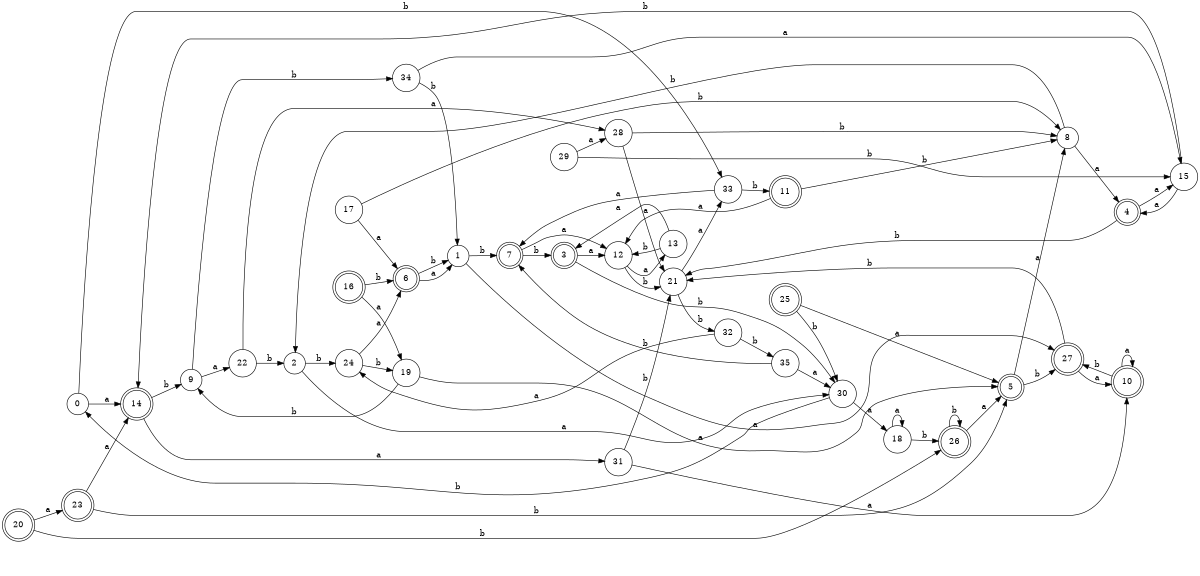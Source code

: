 digraph n29_6 {
__start0 [label="" shape="none"];

rankdir=LR;
size="8,5";

s0 [style="filled", color="black", fillcolor="white" shape="circle", label="0"];
s1 [style="filled", color="black", fillcolor="white" shape="circle", label="1"];
s2 [style="filled", color="black", fillcolor="white" shape="circle", label="2"];
s3 [style="rounded,filled", color="black", fillcolor="white" shape="doublecircle", label="3"];
s4 [style="rounded,filled", color="black", fillcolor="white" shape="doublecircle", label="4"];
s5 [style="rounded,filled", color="black", fillcolor="white" shape="doublecircle", label="5"];
s6 [style="rounded,filled", color="black", fillcolor="white" shape="doublecircle", label="6"];
s7 [style="rounded,filled", color="black", fillcolor="white" shape="doublecircle", label="7"];
s8 [style="filled", color="black", fillcolor="white" shape="circle", label="8"];
s9 [style="filled", color="black", fillcolor="white" shape="circle", label="9"];
s10 [style="rounded,filled", color="black", fillcolor="white" shape="doublecircle", label="10"];
s11 [style="rounded,filled", color="black", fillcolor="white" shape="doublecircle", label="11"];
s12 [style="filled", color="black", fillcolor="white" shape="circle", label="12"];
s13 [style="filled", color="black", fillcolor="white" shape="circle", label="13"];
s14 [style="rounded,filled", color="black", fillcolor="white" shape="doublecircle", label="14"];
s15 [style="filled", color="black", fillcolor="white" shape="circle", label="15"];
s16 [style="rounded,filled", color="black", fillcolor="white" shape="doublecircle", label="16"];
s17 [style="filled", color="black", fillcolor="white" shape="circle", label="17"];
s18 [style="filled", color="black", fillcolor="white" shape="circle", label="18"];
s19 [style="filled", color="black", fillcolor="white" shape="circle", label="19"];
s20 [style="rounded,filled", color="black", fillcolor="white" shape="doublecircle", label="20"];
s21 [style="filled", color="black", fillcolor="white" shape="circle", label="21"];
s22 [style="filled", color="black", fillcolor="white" shape="circle", label="22"];
s23 [style="rounded,filled", color="black", fillcolor="white" shape="doublecircle", label="23"];
s24 [style="filled", color="black", fillcolor="white" shape="circle", label="24"];
s25 [style="rounded,filled", color="black", fillcolor="white" shape="doublecircle", label="25"];
s26 [style="rounded,filled", color="black", fillcolor="white" shape="doublecircle", label="26"];
s27 [style="rounded,filled", color="black", fillcolor="white" shape="doublecircle", label="27"];
s28 [style="filled", color="black", fillcolor="white" shape="circle", label="28"];
s29 [style="filled", color="black", fillcolor="white" shape="circle", label="29"];
s30 [style="filled", color="black", fillcolor="white" shape="circle", label="30"];
s31 [style="filled", color="black", fillcolor="white" shape="circle", label="31"];
s32 [style="filled", color="black", fillcolor="white" shape="circle", label="32"];
s33 [style="filled", color="black", fillcolor="white" shape="circle", label="33"];
s34 [style="filled", color="black", fillcolor="white" shape="circle", label="34"];
s35 [style="filled", color="black", fillcolor="white" shape="circle", label="35"];
s0 -> s14 [label="a"];
s0 -> s33 [label="b"];
s1 -> s27 [label="a"];
s1 -> s7 [label="b"];
s2 -> s30 [label="a"];
s2 -> s24 [label="b"];
s3 -> s12 [label="a"];
s3 -> s30 [label="b"];
s4 -> s15 [label="a"];
s4 -> s21 [label="b"];
s5 -> s8 [label="a"];
s5 -> s27 [label="b"];
s6 -> s1 [label="a"];
s6 -> s1 [label="b"];
s7 -> s12 [label="a"];
s7 -> s3 [label="b"];
s8 -> s4 [label="a"];
s8 -> s2 [label="b"];
s9 -> s22 [label="a"];
s9 -> s34 [label="b"];
s10 -> s10 [label="a"];
s10 -> s27 [label="b"];
s11 -> s12 [label="a"];
s11 -> s8 [label="b"];
s12 -> s13 [label="a"];
s12 -> s21 [label="b"];
s13 -> s3 [label="a"];
s13 -> s12 [label="b"];
s14 -> s31 [label="a"];
s14 -> s9 [label="b"];
s15 -> s4 [label="a"];
s15 -> s14 [label="b"];
s16 -> s19 [label="a"];
s16 -> s6 [label="b"];
s17 -> s6 [label="a"];
s17 -> s8 [label="b"];
s18 -> s18 [label="a"];
s18 -> s26 [label="b"];
s19 -> s5 [label="a"];
s19 -> s9 [label="b"];
s20 -> s23 [label="a"];
s20 -> s26 [label="b"];
s21 -> s33 [label="a"];
s21 -> s32 [label="b"];
s22 -> s28 [label="a"];
s22 -> s2 [label="b"];
s23 -> s14 [label="a"];
s23 -> s5 [label="b"];
s24 -> s6 [label="a"];
s24 -> s19 [label="b"];
s25 -> s5 [label="a"];
s25 -> s30 [label="b"];
s26 -> s5 [label="a"];
s26 -> s26 [label="b"];
s27 -> s10 [label="a"];
s27 -> s21 [label="b"];
s28 -> s21 [label="a"];
s28 -> s8 [label="b"];
s29 -> s28 [label="a"];
s29 -> s15 [label="b"];
s30 -> s18 [label="a"];
s30 -> s0 [label="b"];
s31 -> s10 [label="a"];
s31 -> s21 [label="b"];
s32 -> s24 [label="a"];
s32 -> s35 [label="b"];
s33 -> s7 [label="a"];
s33 -> s11 [label="b"];
s34 -> s15 [label="a"];
s34 -> s1 [label="b"];
s35 -> s30 [label="a"];
s35 -> s7 [label="b"];

}